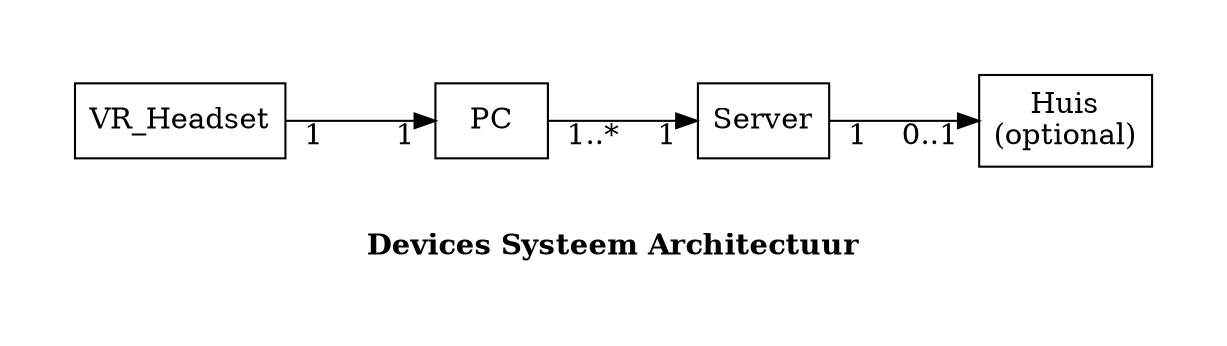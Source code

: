 digraph system_architecture {

# global atributes

    graph [label   = <<br/><br/><b>Devices Systeem Architectuur</b>>,
           splines = polyline,
           pad     = 0.5,
           nodesep = 1,
           ranksep = 1,
           linesep = 1
           bgcolor = "#FFFFFFFF"
           rankdir = LR]

    node [shape  = box,
          margin = 0.1]

 #  edge [arrowtail = none,
 #        arrowhead = none,
 #        dir       = both,
 #        decorate  = "true"]


# Labels

    VR_Headset
    PC
    Server
    Huis [label = "Huis\n(optional)"]

# Connections


    VR_Headset -> PC     [headlabel="1  ", taillabel="  1"]
    PC         -> Server [headlabel="1  ", taillabel="  1..*"]
    Server     -> Huis   [headlabel="0..1  ", taillabel="  1"]

}

